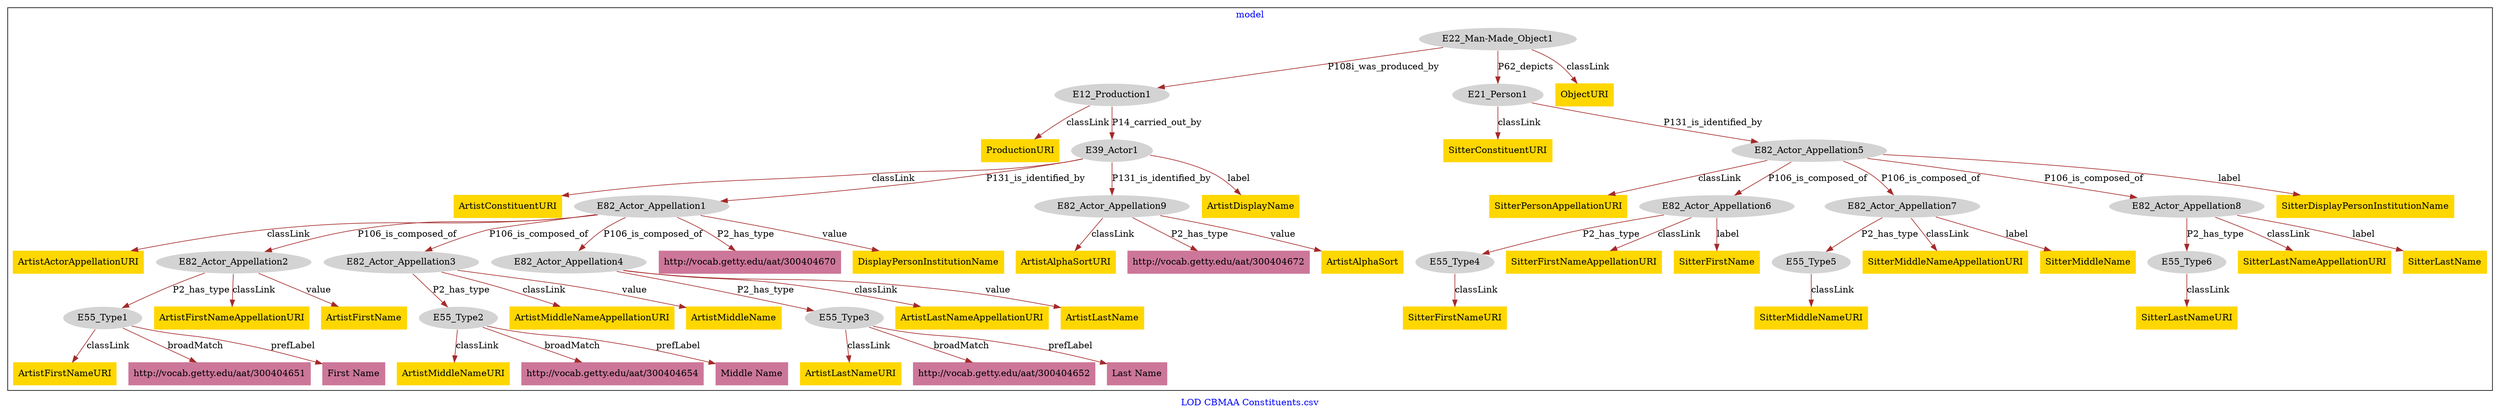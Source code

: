 digraph n0 {
fontcolor="blue"
remincross="true"
label="LOD CBMAA Constituents.csv"
subgraph cluster {
label="model"
n2[style="filled",color="white",fillcolor="lightgray",label="E12_Production1"];
n3[shape="plaintext",style="filled",fillcolor="gold",label="ProductionURI"];
n4[style="filled",color="white",fillcolor="lightgray",label="E39_Actor1"];
n5[style="filled",color="white",fillcolor="lightgray",label="E21_Person1"];
n6[shape="plaintext",style="filled",fillcolor="gold",label="SitterConstituentURI"];
n7[style="filled",color="white",fillcolor="lightgray",label="E82_Actor_Appellation5"];
n8[style="filled",color="white",fillcolor="lightgray",label="E22_Man-Made_Object1"];
n9[shape="plaintext",style="filled",fillcolor="gold",label="ObjectURI"];
n10[shape="plaintext",style="filled",fillcolor="gold",label="ArtistConstituentURI"];
n11[style="filled",color="white",fillcolor="lightgray",label="E82_Actor_Appellation1"];
n12[style="filled",color="white",fillcolor="lightgray",label="E82_Actor_Appellation9"];
n13[shape="plaintext",style="filled",fillcolor="gold",label="ArtistDisplayName"];
n14[style="filled",color="white",fillcolor="lightgray",label="E55_Type1"];
n15[shape="plaintext",style="filled",fillcolor="gold",label="ArtistFirstNameURI"];
n16[shape="plaintext",style="filled",fillcolor="#CC7799",label="http://vocab.getty.edu/aat/300404651"];
n17[shape="plaintext",style="filled",fillcolor="#CC7799",label="First Name"];
n18[style="filled",color="white",fillcolor="lightgray",label="E55_Type2"];
n19[shape="plaintext",style="filled",fillcolor="gold",label="ArtistMiddleNameURI"];
n20[shape="plaintext",style="filled",fillcolor="#CC7799",label="http://vocab.getty.edu/aat/300404654"];
n21[shape="plaintext",style="filled",fillcolor="#CC7799",label="Middle Name"];
n22[style="filled",color="white",fillcolor="lightgray",label="E55_Type3"];
n23[shape="plaintext",style="filled",fillcolor="gold",label="ArtistLastNameURI"];
n24[shape="plaintext",style="filled",fillcolor="#CC7799",label="http://vocab.getty.edu/aat/300404652"];
n25[shape="plaintext",style="filled",fillcolor="#CC7799",label="Last Name"];
n26[style="filled",color="white",fillcolor="lightgray",label="E55_Type4"];
n27[shape="plaintext",style="filled",fillcolor="gold",label="SitterFirstNameURI"];
n28[style="filled",color="white",fillcolor="lightgray",label="E55_Type5"];
n29[shape="plaintext",style="filled",fillcolor="gold",label="SitterMiddleNameURI"];
n30[style="filled",color="white",fillcolor="lightgray",label="E55_Type6"];
n31[shape="plaintext",style="filled",fillcolor="gold",label="SitterLastNameURI"];
n32[shape="plaintext",style="filled",fillcolor="gold",label="ArtistActorAppellationURI"];
n33[style="filled",color="white",fillcolor="lightgray",label="E82_Actor_Appellation2"];
n34[style="filled",color="white",fillcolor="lightgray",label="E82_Actor_Appellation3"];
n35[style="filled",color="white",fillcolor="lightgray",label="E82_Actor_Appellation4"];
n36[shape="plaintext",style="filled",fillcolor="#CC7799",label="http://vocab.getty.edu/aat/300404670"];
n37[shape="plaintext",style="filled",fillcolor="gold",label="DisplayPersonInstitutionName"];
n38[shape="plaintext",style="filled",fillcolor="gold",label="ArtistFirstNameAppellationURI"];
n39[shape="plaintext",style="filled",fillcolor="gold",label="ArtistFirstName"];
n40[shape="plaintext",style="filled",fillcolor="gold",label="ArtistMiddleNameAppellationURI"];
n41[shape="plaintext",style="filled",fillcolor="gold",label="ArtistMiddleName"];
n42[shape="plaintext",style="filled",fillcolor="gold",label="ArtistLastNameAppellationURI"];
n43[shape="plaintext",style="filled",fillcolor="gold",label="ArtistLastName"];
n44[shape="plaintext",style="filled",fillcolor="gold",label="SitterPersonAppellationURI"];
n45[style="filled",color="white",fillcolor="lightgray",label="E82_Actor_Appellation6"];
n46[style="filled",color="white",fillcolor="lightgray",label="E82_Actor_Appellation7"];
n47[style="filled",color="white",fillcolor="lightgray",label="E82_Actor_Appellation8"];
n48[shape="plaintext",style="filled",fillcolor="gold",label="SitterDisplayPersonInstitutionName"];
n49[shape="plaintext",style="filled",fillcolor="gold",label="SitterFirstNameAppellationURI"];
n50[shape="plaintext",style="filled",fillcolor="gold",label="SitterFirstName"];
n51[shape="plaintext",style="filled",fillcolor="gold",label="SitterMiddleNameAppellationURI"];
n52[shape="plaintext",style="filled",fillcolor="gold",label="SitterMiddleName"];
n53[shape="plaintext",style="filled",fillcolor="gold",label="SitterLastNameAppellationURI"];
n54[shape="plaintext",style="filled",fillcolor="gold",label="SitterLastName"];
n55[shape="plaintext",style="filled",fillcolor="gold",label="ArtistAlphaSortURI"];
n56[shape="plaintext",style="filled",fillcolor="#CC7799",label="http://vocab.getty.edu/aat/300404672"];
n57[shape="plaintext",style="filled",fillcolor="gold",label="ArtistAlphaSort"];
}
n2 -> n3[color="brown",fontcolor="black",label="classLink"]
n2 -> n4[color="brown",fontcolor="black",label="P14_carried_out_by"]
n5 -> n6[color="brown",fontcolor="black",label="classLink"]
n5 -> n7[color="brown",fontcolor="black",label="P131_is_identified_by"]
n8 -> n9[color="brown",fontcolor="black",label="classLink"]
n8 -> n2[color="brown",fontcolor="black",label="P108i_was_produced_by"]
n8 -> n5[color="brown",fontcolor="black",label="P62_depicts"]
n4 -> n10[color="brown",fontcolor="black",label="classLink"]
n4 -> n11[color="brown",fontcolor="black",label="P131_is_identified_by"]
n4 -> n12[color="brown",fontcolor="black",label="P131_is_identified_by"]
n4 -> n13[color="brown",fontcolor="black",label="label"]
n14 -> n15[color="brown",fontcolor="black",label="classLink"]
n14 -> n16[color="brown",fontcolor="black",label="broadMatch"]
n14 -> n17[color="brown",fontcolor="black",label="prefLabel"]
n18 -> n19[color="brown",fontcolor="black",label="classLink"]
n18 -> n20[color="brown",fontcolor="black",label="broadMatch"]
n18 -> n21[color="brown",fontcolor="black",label="prefLabel"]
n22 -> n23[color="brown",fontcolor="black",label="classLink"]
n22 -> n24[color="brown",fontcolor="black",label="broadMatch"]
n22 -> n25[color="brown",fontcolor="black",label="prefLabel"]
n26 -> n27[color="brown",fontcolor="black",label="classLink"]
n28 -> n29[color="brown",fontcolor="black",label="classLink"]
n30 -> n31[color="brown",fontcolor="black",label="classLink"]
n11 -> n32[color="brown",fontcolor="black",label="classLink"]
n11 -> n33[color="brown",fontcolor="black",label="P106_is_composed_of"]
n11 -> n34[color="brown",fontcolor="black",label="P106_is_composed_of"]
n11 -> n35[color="brown",fontcolor="black",label="P106_is_composed_of"]
n11 -> n36[color="brown",fontcolor="black",label="P2_has_type"]
n11 -> n37[color="brown",fontcolor="black",label="value"]
n33 -> n38[color="brown",fontcolor="black",label="classLink"]
n33 -> n14[color="brown",fontcolor="black",label="P2_has_type"]
n33 -> n39[color="brown",fontcolor="black",label="value"]
n34 -> n40[color="brown",fontcolor="black",label="classLink"]
n34 -> n18[color="brown",fontcolor="black",label="P2_has_type"]
n34 -> n41[color="brown",fontcolor="black",label="value"]
n35 -> n42[color="brown",fontcolor="black",label="classLink"]
n35 -> n22[color="brown",fontcolor="black",label="P2_has_type"]
n35 -> n43[color="brown",fontcolor="black",label="value"]
n7 -> n44[color="brown",fontcolor="black",label="classLink"]
n7 -> n45[color="brown",fontcolor="black",label="P106_is_composed_of"]
n7 -> n46[color="brown",fontcolor="black",label="P106_is_composed_of"]
n7 -> n47[color="brown",fontcolor="black",label="P106_is_composed_of"]
n7 -> n48[color="brown",fontcolor="black",label="label"]
n45 -> n49[color="brown",fontcolor="black",label="classLink"]
n45 -> n26[color="brown",fontcolor="black",label="P2_has_type"]
n45 -> n50[color="brown",fontcolor="black",label="label"]
n46 -> n51[color="brown",fontcolor="black",label="classLink"]
n46 -> n28[color="brown",fontcolor="black",label="P2_has_type"]
n46 -> n52[color="brown",fontcolor="black",label="label"]
n47 -> n53[color="brown",fontcolor="black",label="classLink"]
n47 -> n30[color="brown",fontcolor="black",label="P2_has_type"]
n47 -> n54[color="brown",fontcolor="black",label="label"]
n12 -> n55[color="brown",fontcolor="black",label="classLink"]
n12 -> n56[color="brown",fontcolor="black",label="P2_has_type"]
n12 -> n57[color="brown",fontcolor="black",label="value"]
}
